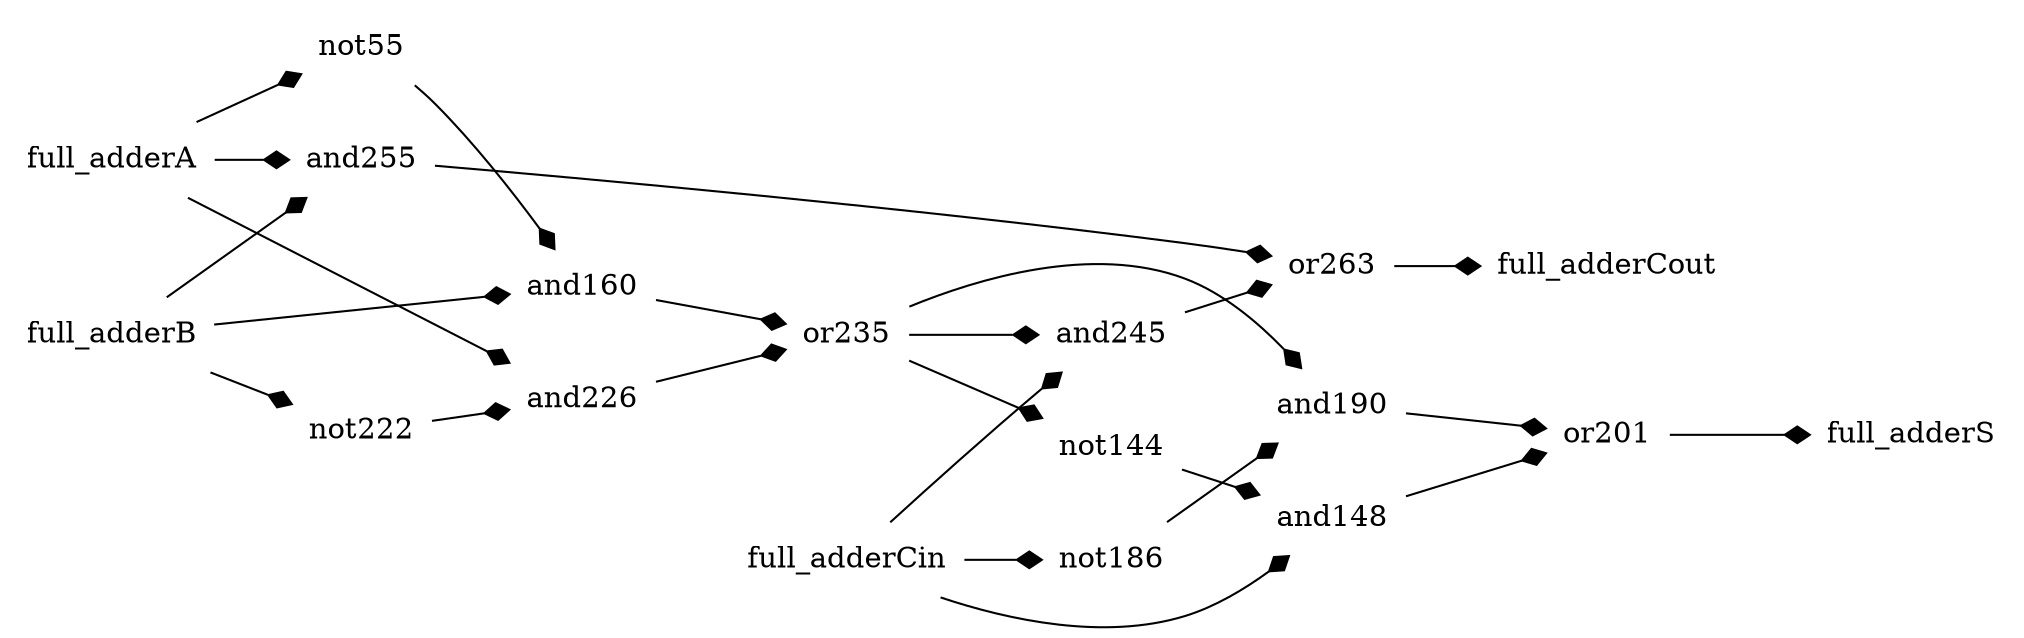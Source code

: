 digraph g {
    // header
    rankdir=LR;
    margin=0.01;
    node [shape="plaintext"];
    edge [arrowhead="diamond"];
    // circuit 
    and148 [label="and148", image="gates/and_noleads.png"];
    and160 [label="and160", image="gates/and_noleads.png"];
    and190 [label="and190", image="gates/and_noleads.png"];
    and226 [label="and226", image="gates/and_noleads.png"];
    and245 [label="and245", image="gates/and_noleads.png"];
    and255 [label="and255", image="gates/and_noleads.png"];
    not144 [label="not144", image="gates/not_noleads.png"];
    not186 [label="not186", image="gates/not_noleads.png"];
    not222 [label="not222", image="gates/not_noleads.png"];
    not55 [label="not55", image="gates/not_noleads.png"];
    or201 [label="or201", image="gates/or_noleads.png"];
    or235 [label="or235", image="gates/or_noleads.png"];
    or263 [label="or263", image="gates/or_noleads.png"];
    var37[label="full_adderS"];
    var39[label="full_adderB"];
    var54[label="full_adderA"];
    var63[label="full_adderCout"];
    var73[label="full_adderCin"];
    var54 -> not55 ;
    not55 -> and160 ;
    var39 -> and160 ;
    var39 -> not222 ;
    not222 -> and226 ;
    var54 -> and226 ;
    and160 -> or235 ;
    and226 -> or235 ;
    or235 -> and245 ;
    var73 -> and245 ;
    var54 -> and255 ;
    var39 -> and255 ;
    and245 -> or263 ;
    and255 -> or263 ;
    or263 -> var63 ;
    or235 -> not144 ;
    not144 -> and148 ;
    var73 -> and148 ;
    var73 -> not186 ;
    or235 -> and190 ;
    not186 -> and190 ;
    and148 -> or201 ;
    and190 -> or201 ;
    or201 -> var37 ;
}
